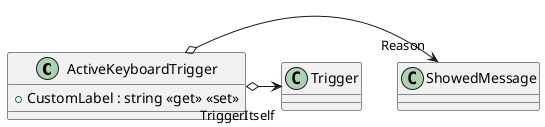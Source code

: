 @startuml
class ActiveKeyboardTrigger {
    + CustomLabel : string <<get>> <<set>>
}
ActiveKeyboardTrigger o-> "Reason" ShowedMessage
ActiveKeyboardTrigger o-> "TriggerItself" Trigger
@enduml
